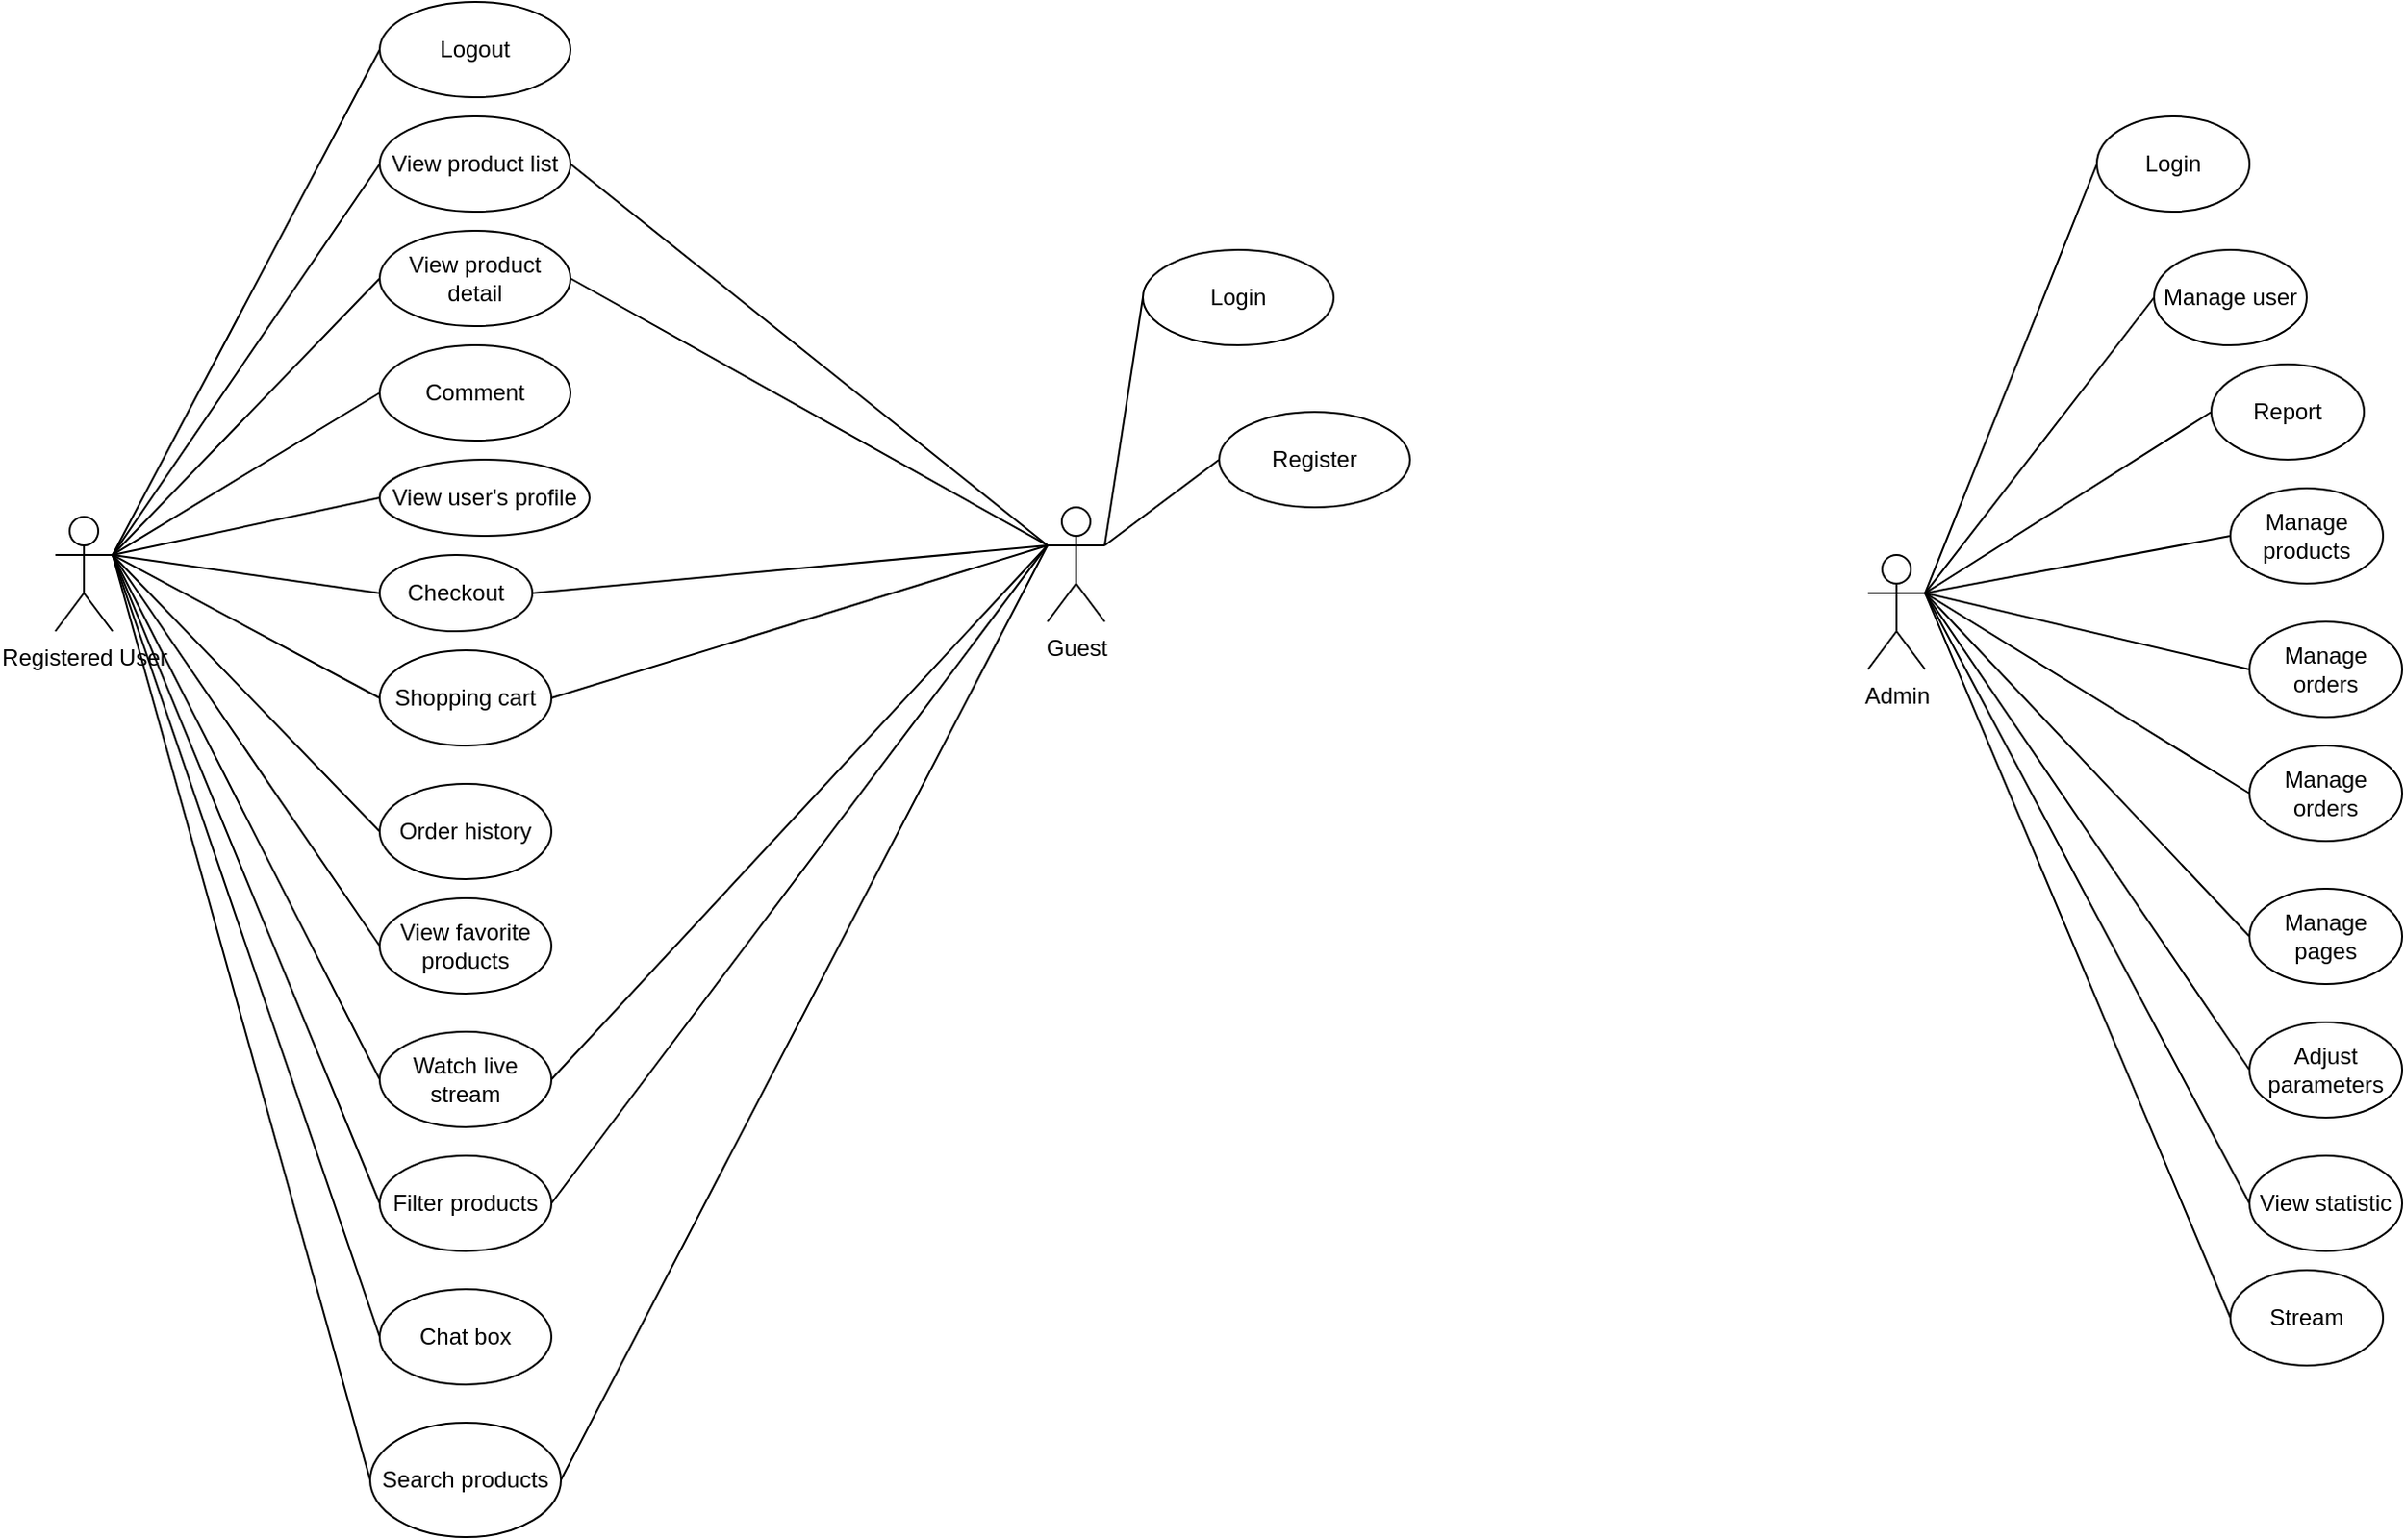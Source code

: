 <mxfile version="20.3.0" type="device"><diagram id="gvO67_KfRMWA7Omprux5" name="Page-1"><mxGraphModel dx="1082" dy="1035" grid="1" gridSize="10" guides="1" tooltips="1" connect="1" arrows="1" fold="1" page="1" pageScale="1" pageWidth="3300" pageHeight="4681" math="0" shadow="0"><root><mxCell id="0"/><mxCell id="1" parent="0"/><mxCell id="XwnBooagHQyyebW6U09S-12" style="rounded=0;orthogonalLoop=1;jettySize=auto;html=1;exitX=1;exitY=0.333;exitDx=0;exitDy=0;exitPerimeter=0;entryX=0;entryY=0.5;entryDx=0;entryDy=0;endArrow=none;endFill=0;" edge="1" parent="1" source="CcpxU9UiisBaOz9rE2T3-1" target="XwnBooagHQyyebW6U09S-11"><mxGeometry relative="1" as="geometry"/></mxCell><mxCell id="XwnBooagHQyyebW6U09S-13" style="edgeStyle=none;rounded=0;orthogonalLoop=1;jettySize=auto;html=1;exitX=1;exitY=0.333;exitDx=0;exitDy=0;exitPerimeter=0;entryX=0;entryY=0.5;entryDx=0;entryDy=0;endArrow=none;endFill=0;" edge="1" parent="1" source="CcpxU9UiisBaOz9rE2T3-1" target="XwnBooagHQyyebW6U09S-1"><mxGeometry relative="1" as="geometry"/></mxCell><mxCell id="XwnBooagHQyyebW6U09S-14" style="edgeStyle=none;rounded=0;orthogonalLoop=1;jettySize=auto;html=1;exitX=1;exitY=0.333;exitDx=0;exitDy=0;exitPerimeter=0;entryX=0;entryY=0.5;entryDx=0;entryDy=0;endArrow=none;endFill=0;" edge="1" parent="1" source="CcpxU9UiisBaOz9rE2T3-1" target="XwnBooagHQyyebW6U09S-2"><mxGeometry relative="1" as="geometry"/></mxCell><mxCell id="XwnBooagHQyyebW6U09S-15" style="edgeStyle=none;rounded=0;orthogonalLoop=1;jettySize=auto;html=1;exitX=1;exitY=0.333;exitDx=0;exitDy=0;exitPerimeter=0;entryX=0;entryY=0.5;entryDx=0;entryDy=0;endArrow=none;endFill=0;" edge="1" parent="1" source="CcpxU9UiisBaOz9rE2T3-1" target="XwnBooagHQyyebW6U09S-3"><mxGeometry relative="1" as="geometry"/></mxCell><mxCell id="XwnBooagHQyyebW6U09S-16" style="edgeStyle=none;rounded=0;orthogonalLoop=1;jettySize=auto;html=1;exitX=1;exitY=0.333;exitDx=0;exitDy=0;exitPerimeter=0;entryX=0;entryY=0.5;entryDx=0;entryDy=0;endArrow=none;endFill=0;" edge="1" parent="1" source="CcpxU9UiisBaOz9rE2T3-1" target="XwnBooagHQyyebW6U09S-4"><mxGeometry relative="1" as="geometry"/></mxCell><mxCell id="XwnBooagHQyyebW6U09S-17" style="edgeStyle=none;rounded=0;orthogonalLoop=1;jettySize=auto;html=1;exitX=1;exitY=0.333;exitDx=0;exitDy=0;exitPerimeter=0;entryX=0;entryY=0.5;entryDx=0;entryDy=0;endArrow=none;endFill=0;" edge="1" parent="1" source="CcpxU9UiisBaOz9rE2T3-1" target="XwnBooagHQyyebW6U09S-5"><mxGeometry relative="1" as="geometry"/></mxCell><mxCell id="XwnBooagHQyyebW6U09S-18" style="edgeStyle=none;rounded=0;orthogonalLoop=1;jettySize=auto;html=1;exitX=1;exitY=0.333;exitDx=0;exitDy=0;exitPerimeter=0;entryX=0;entryY=0.5;entryDx=0;entryDy=0;endArrow=none;endFill=0;" edge="1" parent="1" source="CcpxU9UiisBaOz9rE2T3-1" target="XwnBooagHQyyebW6U09S-6"><mxGeometry relative="1" as="geometry"/></mxCell><mxCell id="XwnBooagHQyyebW6U09S-25" style="edgeStyle=none;rounded=0;orthogonalLoop=1;jettySize=auto;html=1;exitX=1;exitY=0.333;exitDx=0;exitDy=0;exitPerimeter=0;entryX=0;entryY=0.5;entryDx=0;entryDy=0;endArrow=none;endFill=0;" edge="1" parent="1" source="CcpxU9UiisBaOz9rE2T3-1" target="XwnBooagHQyyebW6U09S-24"><mxGeometry relative="1" as="geometry"/></mxCell><mxCell id="XwnBooagHQyyebW6U09S-39" style="edgeStyle=none;rounded=0;orthogonalLoop=1;jettySize=auto;html=1;exitX=1;exitY=0.333;exitDx=0;exitDy=0;exitPerimeter=0;entryX=0;entryY=0.5;entryDx=0;entryDy=0;endArrow=none;endFill=0;" edge="1" parent="1" source="CcpxU9UiisBaOz9rE2T3-1" target="XwnBooagHQyyebW6U09S-38"><mxGeometry relative="1" as="geometry"/></mxCell><mxCell id="CcpxU9UiisBaOz9rE2T3-1" value="Registered User" style="shape=umlActor;verticalLabelPosition=bottom;verticalAlign=top;html=1;outlineConnect=0;" parent="1" vertex="1"><mxGeometry x="130" y="525" width="30" height="60" as="geometry"/></mxCell><mxCell id="XwnBooagHQyyebW6U09S-30" style="edgeStyle=none;rounded=0;orthogonalLoop=1;jettySize=auto;html=1;exitX=1;exitY=0.5;exitDx=0;exitDy=0;entryX=0;entryY=0.333;entryDx=0;entryDy=0;entryPerimeter=0;endArrow=none;endFill=0;" edge="1" parent="1" source="XwnBooagHQyyebW6U09S-1" target="XwnBooagHQyyebW6U09S-26"><mxGeometry relative="1" as="geometry"/></mxCell><mxCell id="XwnBooagHQyyebW6U09S-1" value="View product list" style="ellipse;whiteSpace=wrap;html=1;" vertex="1" parent="1"><mxGeometry x="300" y="315" width="100" height="50" as="geometry"/></mxCell><mxCell id="XwnBooagHQyyebW6U09S-31" style="edgeStyle=none;rounded=0;orthogonalLoop=1;jettySize=auto;html=1;exitX=1;exitY=0.5;exitDx=0;exitDy=0;entryX=0;entryY=0.333;entryDx=0;entryDy=0;entryPerimeter=0;endArrow=none;endFill=0;" edge="1" parent="1" source="XwnBooagHQyyebW6U09S-2" target="XwnBooagHQyyebW6U09S-26"><mxGeometry relative="1" as="geometry"/></mxCell><mxCell id="XwnBooagHQyyebW6U09S-2" value="View product detail" style="ellipse;whiteSpace=wrap;html=1;" vertex="1" parent="1"><mxGeometry x="300" y="375" width="100" height="50" as="geometry"/></mxCell><mxCell id="XwnBooagHQyyebW6U09S-3" value="Comment" style="ellipse;whiteSpace=wrap;html=1;" vertex="1" parent="1"><mxGeometry x="300" y="435" width="100" height="50" as="geometry"/></mxCell><mxCell id="XwnBooagHQyyebW6U09S-4" value="View user's profile" style="ellipse;whiteSpace=wrap;html=1;" vertex="1" parent="1"><mxGeometry x="300" y="495" width="110" height="40" as="geometry"/></mxCell><mxCell id="XwnBooagHQyyebW6U09S-34" style="edgeStyle=none;rounded=0;orthogonalLoop=1;jettySize=auto;html=1;exitX=1;exitY=0.5;exitDx=0;exitDy=0;entryX=0;entryY=0.333;entryDx=0;entryDy=0;entryPerimeter=0;endArrow=none;endFill=0;" edge="1" parent="1" source="XwnBooagHQyyebW6U09S-5" target="XwnBooagHQyyebW6U09S-26"><mxGeometry relative="1" as="geometry"/></mxCell><mxCell id="XwnBooagHQyyebW6U09S-5" value="Checkout" style="ellipse;whiteSpace=wrap;html=1;" vertex="1" parent="1"><mxGeometry x="300" y="545" width="80" height="40" as="geometry"/></mxCell><mxCell id="XwnBooagHQyyebW6U09S-35" style="edgeStyle=none;rounded=0;orthogonalLoop=1;jettySize=auto;html=1;exitX=1;exitY=0.5;exitDx=0;exitDy=0;entryX=0;entryY=0.333;entryDx=0;entryDy=0;entryPerimeter=0;endArrow=none;endFill=0;" edge="1" parent="1" source="XwnBooagHQyyebW6U09S-6" target="XwnBooagHQyyebW6U09S-26"><mxGeometry relative="1" as="geometry"/></mxCell><mxCell id="XwnBooagHQyyebW6U09S-6" value="Shopping cart" style="ellipse;whiteSpace=wrap;html=1;" vertex="1" parent="1"><mxGeometry x="300" y="595" width="90" height="50" as="geometry"/></mxCell><mxCell id="XwnBooagHQyyebW6U09S-19" style="edgeStyle=none;rounded=0;orthogonalLoop=1;jettySize=auto;html=1;exitX=0;exitY=0.5;exitDx=0;exitDy=0;endArrow=none;endFill=0;" edge="1" parent="1" source="XwnBooagHQyyebW6U09S-7"><mxGeometry relative="1" as="geometry"><mxPoint x="160" y="545" as="targetPoint"/></mxGeometry></mxCell><mxCell id="XwnBooagHQyyebW6U09S-7" value="Order history" style="ellipse;whiteSpace=wrap;html=1;" vertex="1" parent="1"><mxGeometry x="300" y="665" width="90" height="50" as="geometry"/></mxCell><mxCell id="XwnBooagHQyyebW6U09S-20" style="edgeStyle=none;rounded=0;orthogonalLoop=1;jettySize=auto;html=1;exitX=0;exitY=0.5;exitDx=0;exitDy=0;entryX=1;entryY=0.333;entryDx=0;entryDy=0;entryPerimeter=0;endArrow=none;endFill=0;" edge="1" parent="1" source="XwnBooagHQyyebW6U09S-8" target="CcpxU9UiisBaOz9rE2T3-1"><mxGeometry relative="1" as="geometry"/></mxCell><mxCell id="XwnBooagHQyyebW6U09S-8" value="View favorite products" style="ellipse;whiteSpace=wrap;html=1;" vertex="1" parent="1"><mxGeometry x="300" y="725" width="90" height="50" as="geometry"/></mxCell><mxCell id="XwnBooagHQyyebW6U09S-21" style="edgeStyle=none;rounded=0;orthogonalLoop=1;jettySize=auto;html=1;exitX=0;exitY=0.5;exitDx=0;exitDy=0;entryX=1;entryY=0.333;entryDx=0;entryDy=0;entryPerimeter=0;endArrow=none;endFill=0;" edge="1" parent="1" source="XwnBooagHQyyebW6U09S-9" target="CcpxU9UiisBaOz9rE2T3-1"><mxGeometry relative="1" as="geometry"/></mxCell><mxCell id="XwnBooagHQyyebW6U09S-36" style="edgeStyle=none;rounded=0;orthogonalLoop=1;jettySize=auto;html=1;exitX=1;exitY=0.5;exitDx=0;exitDy=0;entryX=0;entryY=0.333;entryDx=0;entryDy=0;entryPerimeter=0;endArrow=none;endFill=0;" edge="1" parent="1" source="XwnBooagHQyyebW6U09S-9" target="XwnBooagHQyyebW6U09S-26"><mxGeometry relative="1" as="geometry"/></mxCell><mxCell id="XwnBooagHQyyebW6U09S-9" value="Watch live stream" style="ellipse;whiteSpace=wrap;html=1;" vertex="1" parent="1"><mxGeometry x="300" y="795" width="90" height="50" as="geometry"/></mxCell><mxCell id="XwnBooagHQyyebW6U09S-11" value="Logout" style="ellipse;whiteSpace=wrap;html=1;" vertex="1" parent="1"><mxGeometry x="300" y="255" width="100" height="50" as="geometry"/></mxCell><mxCell id="XwnBooagHQyyebW6U09S-23" style="edgeStyle=none;rounded=0;orthogonalLoop=1;jettySize=auto;html=1;exitX=0;exitY=0.5;exitDx=0;exitDy=0;entryX=1;entryY=0.333;entryDx=0;entryDy=0;entryPerimeter=0;endArrow=none;endFill=0;" edge="1" parent="1" source="XwnBooagHQyyebW6U09S-22" target="CcpxU9UiisBaOz9rE2T3-1"><mxGeometry relative="1" as="geometry"/></mxCell><mxCell id="XwnBooagHQyyebW6U09S-37" style="edgeStyle=none;rounded=0;orthogonalLoop=1;jettySize=auto;html=1;exitX=1;exitY=0.5;exitDx=0;exitDy=0;entryX=0;entryY=0.333;entryDx=0;entryDy=0;entryPerimeter=0;endArrow=none;endFill=0;" edge="1" parent="1" source="XwnBooagHQyyebW6U09S-22" target="XwnBooagHQyyebW6U09S-26"><mxGeometry relative="1" as="geometry"/></mxCell><mxCell id="XwnBooagHQyyebW6U09S-22" value="Filter products" style="ellipse;whiteSpace=wrap;html=1;" vertex="1" parent="1"><mxGeometry x="300" y="860" width="90" height="50" as="geometry"/></mxCell><mxCell id="XwnBooagHQyyebW6U09S-24" value="Chat box" style="ellipse;whiteSpace=wrap;html=1;" vertex="1" parent="1"><mxGeometry x="300" y="930" width="90" height="50" as="geometry"/></mxCell><mxCell id="XwnBooagHQyyebW6U09S-32" style="edgeStyle=none;rounded=0;orthogonalLoop=1;jettySize=auto;html=1;exitX=1;exitY=0.333;exitDx=0;exitDy=0;exitPerimeter=0;entryX=0;entryY=0.5;entryDx=0;entryDy=0;endArrow=none;endFill=0;" edge="1" parent="1" source="XwnBooagHQyyebW6U09S-26" target="XwnBooagHQyyebW6U09S-27"><mxGeometry relative="1" as="geometry"/></mxCell><mxCell id="XwnBooagHQyyebW6U09S-33" style="edgeStyle=none;rounded=0;orthogonalLoop=1;jettySize=auto;html=1;exitX=1;exitY=0.333;exitDx=0;exitDy=0;exitPerimeter=0;entryX=0;entryY=0.5;entryDx=0;entryDy=0;endArrow=none;endFill=0;" edge="1" parent="1" source="XwnBooagHQyyebW6U09S-26" target="XwnBooagHQyyebW6U09S-28"><mxGeometry relative="1" as="geometry"/></mxCell><mxCell id="XwnBooagHQyyebW6U09S-40" style="edgeStyle=none;rounded=0;orthogonalLoop=1;jettySize=auto;html=1;exitX=0;exitY=0.333;exitDx=0;exitDy=0;exitPerimeter=0;entryX=1;entryY=0.5;entryDx=0;entryDy=0;endArrow=none;endFill=0;" edge="1" parent="1" source="XwnBooagHQyyebW6U09S-26" target="XwnBooagHQyyebW6U09S-38"><mxGeometry relative="1" as="geometry"/></mxCell><mxCell id="XwnBooagHQyyebW6U09S-26" value="Guest" style="shape=umlActor;verticalLabelPosition=bottom;verticalAlign=top;html=1;outlineConnect=0;" vertex="1" parent="1"><mxGeometry x="650" y="520" width="30" height="60" as="geometry"/></mxCell><mxCell id="XwnBooagHQyyebW6U09S-27" value="Login" style="ellipse;whiteSpace=wrap;html=1;" vertex="1" parent="1"><mxGeometry x="700" y="385" width="100" height="50" as="geometry"/></mxCell><mxCell id="XwnBooagHQyyebW6U09S-28" value="Register" style="ellipse;whiteSpace=wrap;html=1;" vertex="1" parent="1"><mxGeometry x="740" y="470" width="100" height="50" as="geometry"/></mxCell><mxCell id="XwnBooagHQyyebW6U09S-38" value="Search products" style="ellipse;whiteSpace=wrap;html=1;" vertex="1" parent="1"><mxGeometry x="295" y="1000" width="100" height="60" as="geometry"/></mxCell><mxCell id="XwnBooagHQyyebW6U09S-43" style="edgeStyle=none;rounded=0;orthogonalLoop=1;jettySize=auto;html=1;exitX=1;exitY=0.333;exitDx=0;exitDy=0;exitPerimeter=0;entryX=0;entryY=0.5;entryDx=0;entryDy=0;endArrow=none;endFill=0;" edge="1" parent="1" source="XwnBooagHQyyebW6U09S-41" target="XwnBooagHQyyebW6U09S-42"><mxGeometry relative="1" as="geometry"/></mxCell><mxCell id="XwnBooagHQyyebW6U09S-45" style="edgeStyle=none;rounded=0;orthogonalLoop=1;jettySize=auto;html=1;exitX=1;exitY=0.333;exitDx=0;exitDy=0;exitPerimeter=0;entryX=0;entryY=0.5;entryDx=0;entryDy=0;endArrow=none;endFill=0;" edge="1" parent="1" source="XwnBooagHQyyebW6U09S-41" target="XwnBooagHQyyebW6U09S-44"><mxGeometry relative="1" as="geometry"/></mxCell><mxCell id="XwnBooagHQyyebW6U09S-47" style="edgeStyle=none;rounded=0;orthogonalLoop=1;jettySize=auto;html=1;exitX=1;exitY=0.333;exitDx=0;exitDy=0;exitPerimeter=0;entryX=0;entryY=0.5;entryDx=0;entryDy=0;endArrow=none;endFill=0;" edge="1" parent="1" source="XwnBooagHQyyebW6U09S-41" target="XwnBooagHQyyebW6U09S-46"><mxGeometry relative="1" as="geometry"/></mxCell><mxCell id="XwnBooagHQyyebW6U09S-51" style="edgeStyle=none;rounded=0;orthogonalLoop=1;jettySize=auto;html=1;exitX=1;exitY=0.333;exitDx=0;exitDy=0;exitPerimeter=0;entryX=0;entryY=0.5;entryDx=0;entryDy=0;endArrow=none;endFill=0;" edge="1" parent="1" source="XwnBooagHQyyebW6U09S-41" target="XwnBooagHQyyebW6U09S-50"><mxGeometry relative="1" as="geometry"/></mxCell><mxCell id="XwnBooagHQyyebW6U09S-53" style="edgeStyle=none;rounded=0;orthogonalLoop=1;jettySize=auto;html=1;exitX=1;exitY=0.333;exitDx=0;exitDy=0;exitPerimeter=0;entryX=0;entryY=0.5;entryDx=0;entryDy=0;endArrow=none;endFill=0;" edge="1" parent="1" source="XwnBooagHQyyebW6U09S-41" target="XwnBooagHQyyebW6U09S-52"><mxGeometry relative="1" as="geometry"/></mxCell><mxCell id="XwnBooagHQyyebW6U09S-55" style="edgeStyle=none;rounded=0;orthogonalLoop=1;jettySize=auto;html=1;exitX=1;exitY=0.333;exitDx=0;exitDy=0;exitPerimeter=0;entryX=0;entryY=0.5;entryDx=0;entryDy=0;endArrow=none;endFill=0;" edge="1" parent="1" source="XwnBooagHQyyebW6U09S-41" target="XwnBooagHQyyebW6U09S-54"><mxGeometry relative="1" as="geometry"/></mxCell><mxCell id="XwnBooagHQyyebW6U09S-57" style="edgeStyle=none;rounded=0;orthogonalLoop=1;jettySize=auto;html=1;exitX=1;exitY=0.333;exitDx=0;exitDy=0;exitPerimeter=0;entryX=0;entryY=0.5;entryDx=0;entryDy=0;endArrow=none;endFill=0;" edge="1" parent="1" source="XwnBooagHQyyebW6U09S-41" target="XwnBooagHQyyebW6U09S-56"><mxGeometry relative="1" as="geometry"/></mxCell><mxCell id="XwnBooagHQyyebW6U09S-59" style="edgeStyle=none;rounded=0;orthogonalLoop=1;jettySize=auto;html=1;exitX=1;exitY=0.333;exitDx=0;exitDy=0;exitPerimeter=0;endArrow=none;endFill=0;entryX=0;entryY=0.5;entryDx=0;entryDy=0;" edge="1" parent="1" source="XwnBooagHQyyebW6U09S-41" target="XwnBooagHQyyebW6U09S-58"><mxGeometry relative="1" as="geometry"><mxPoint x="1180" y="910" as="targetPoint"/></mxGeometry></mxCell><mxCell id="XwnBooagHQyyebW6U09S-61" style="edgeStyle=none;rounded=0;orthogonalLoop=1;jettySize=auto;html=1;exitX=1;exitY=0.333;exitDx=0;exitDy=0;exitPerimeter=0;endArrow=none;endFill=0;entryX=0;entryY=0.5;entryDx=0;entryDy=0;" edge="1" parent="1" source="XwnBooagHQyyebW6U09S-41" target="XwnBooagHQyyebW6U09S-60"><mxGeometry relative="1" as="geometry"><mxPoint x="1140" y="920" as="targetPoint"/></mxGeometry></mxCell><mxCell id="XwnBooagHQyyebW6U09S-41" value="Admin" style="shape=umlActor;verticalLabelPosition=bottom;verticalAlign=top;html=1;outlineConnect=0;" vertex="1" parent="1"><mxGeometry x="1080" y="545" width="30" height="60" as="geometry"/></mxCell><mxCell id="XwnBooagHQyyebW6U09S-42" value="Login" style="ellipse;whiteSpace=wrap;html=1;" vertex="1" parent="1"><mxGeometry x="1200" y="315" width="80" height="50" as="geometry"/></mxCell><mxCell id="XwnBooagHQyyebW6U09S-44" value="Manage user" style="ellipse;whiteSpace=wrap;html=1;" vertex="1" parent="1"><mxGeometry x="1230" y="385" width="80" height="50" as="geometry"/></mxCell><mxCell id="XwnBooagHQyyebW6U09S-46" value="Report" style="ellipse;whiteSpace=wrap;html=1;" vertex="1" parent="1"><mxGeometry x="1260" y="445" width="80" height="50" as="geometry"/></mxCell><mxCell id="XwnBooagHQyyebW6U09S-49" style="edgeStyle=none;rounded=0;orthogonalLoop=1;jettySize=auto;html=1;exitX=0;exitY=0.5;exitDx=0;exitDy=0;entryX=1;entryY=0.333;entryDx=0;entryDy=0;entryPerimeter=0;endArrow=none;endFill=0;" edge="1" parent="1" source="XwnBooagHQyyebW6U09S-48" target="XwnBooagHQyyebW6U09S-41"><mxGeometry relative="1" as="geometry"/></mxCell><mxCell id="XwnBooagHQyyebW6U09S-48" value="Manage products" style="ellipse;whiteSpace=wrap;html=1;" vertex="1" parent="1"><mxGeometry x="1270" y="510" width="80" height="50" as="geometry"/></mxCell><mxCell id="XwnBooagHQyyebW6U09S-50" value="Manage orders" style="ellipse;whiteSpace=wrap;html=1;" vertex="1" parent="1"><mxGeometry x="1280" y="580" width="80" height="50" as="geometry"/></mxCell><mxCell id="XwnBooagHQyyebW6U09S-52" value="Manage orders" style="ellipse;whiteSpace=wrap;html=1;" vertex="1" parent="1"><mxGeometry x="1280" y="645" width="80" height="50" as="geometry"/></mxCell><mxCell id="XwnBooagHQyyebW6U09S-54" value="Manage pages" style="ellipse;whiteSpace=wrap;html=1;" vertex="1" parent="1"><mxGeometry x="1280" y="720" width="80" height="50" as="geometry"/></mxCell><mxCell id="XwnBooagHQyyebW6U09S-56" value="Adjust parameters" style="ellipse;whiteSpace=wrap;html=1;" vertex="1" parent="1"><mxGeometry x="1280" y="790" width="80" height="50" as="geometry"/></mxCell><mxCell id="XwnBooagHQyyebW6U09S-58" value="View statistic" style="ellipse;whiteSpace=wrap;html=1;" vertex="1" parent="1"><mxGeometry x="1280" y="860" width="80" height="50" as="geometry"/></mxCell><mxCell id="XwnBooagHQyyebW6U09S-60" value="Stream" style="ellipse;whiteSpace=wrap;html=1;" vertex="1" parent="1"><mxGeometry x="1270" y="920" width="80" height="50" as="geometry"/></mxCell></root></mxGraphModel></diagram></mxfile>